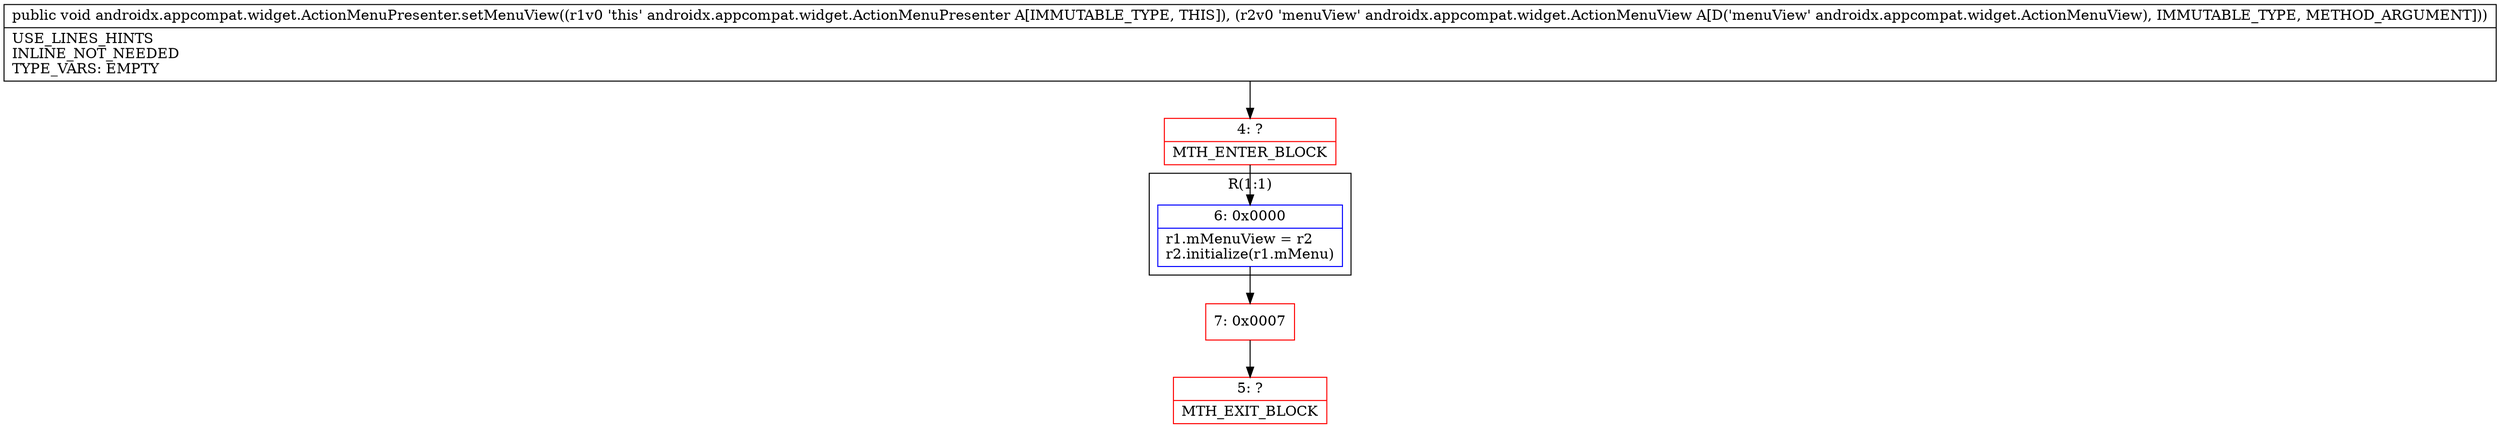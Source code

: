 digraph "CFG forandroidx.appcompat.widget.ActionMenuPresenter.setMenuView(Landroidx\/appcompat\/widget\/ActionMenuView;)V" {
subgraph cluster_Region_650532031 {
label = "R(1:1)";
node [shape=record,color=blue];
Node_6 [shape=record,label="{6\:\ 0x0000|r1.mMenuView = r2\lr2.initialize(r1.mMenu)\l}"];
}
Node_4 [shape=record,color=red,label="{4\:\ ?|MTH_ENTER_BLOCK\l}"];
Node_7 [shape=record,color=red,label="{7\:\ 0x0007}"];
Node_5 [shape=record,color=red,label="{5\:\ ?|MTH_EXIT_BLOCK\l}"];
MethodNode[shape=record,label="{public void androidx.appcompat.widget.ActionMenuPresenter.setMenuView((r1v0 'this' androidx.appcompat.widget.ActionMenuPresenter A[IMMUTABLE_TYPE, THIS]), (r2v0 'menuView' androidx.appcompat.widget.ActionMenuView A[D('menuView' androidx.appcompat.widget.ActionMenuView), IMMUTABLE_TYPE, METHOD_ARGUMENT]))  | USE_LINES_HINTS\lINLINE_NOT_NEEDED\lTYPE_VARS: EMPTY\l}"];
MethodNode -> Node_4;Node_6 -> Node_7;
Node_4 -> Node_6;
Node_7 -> Node_5;
}

